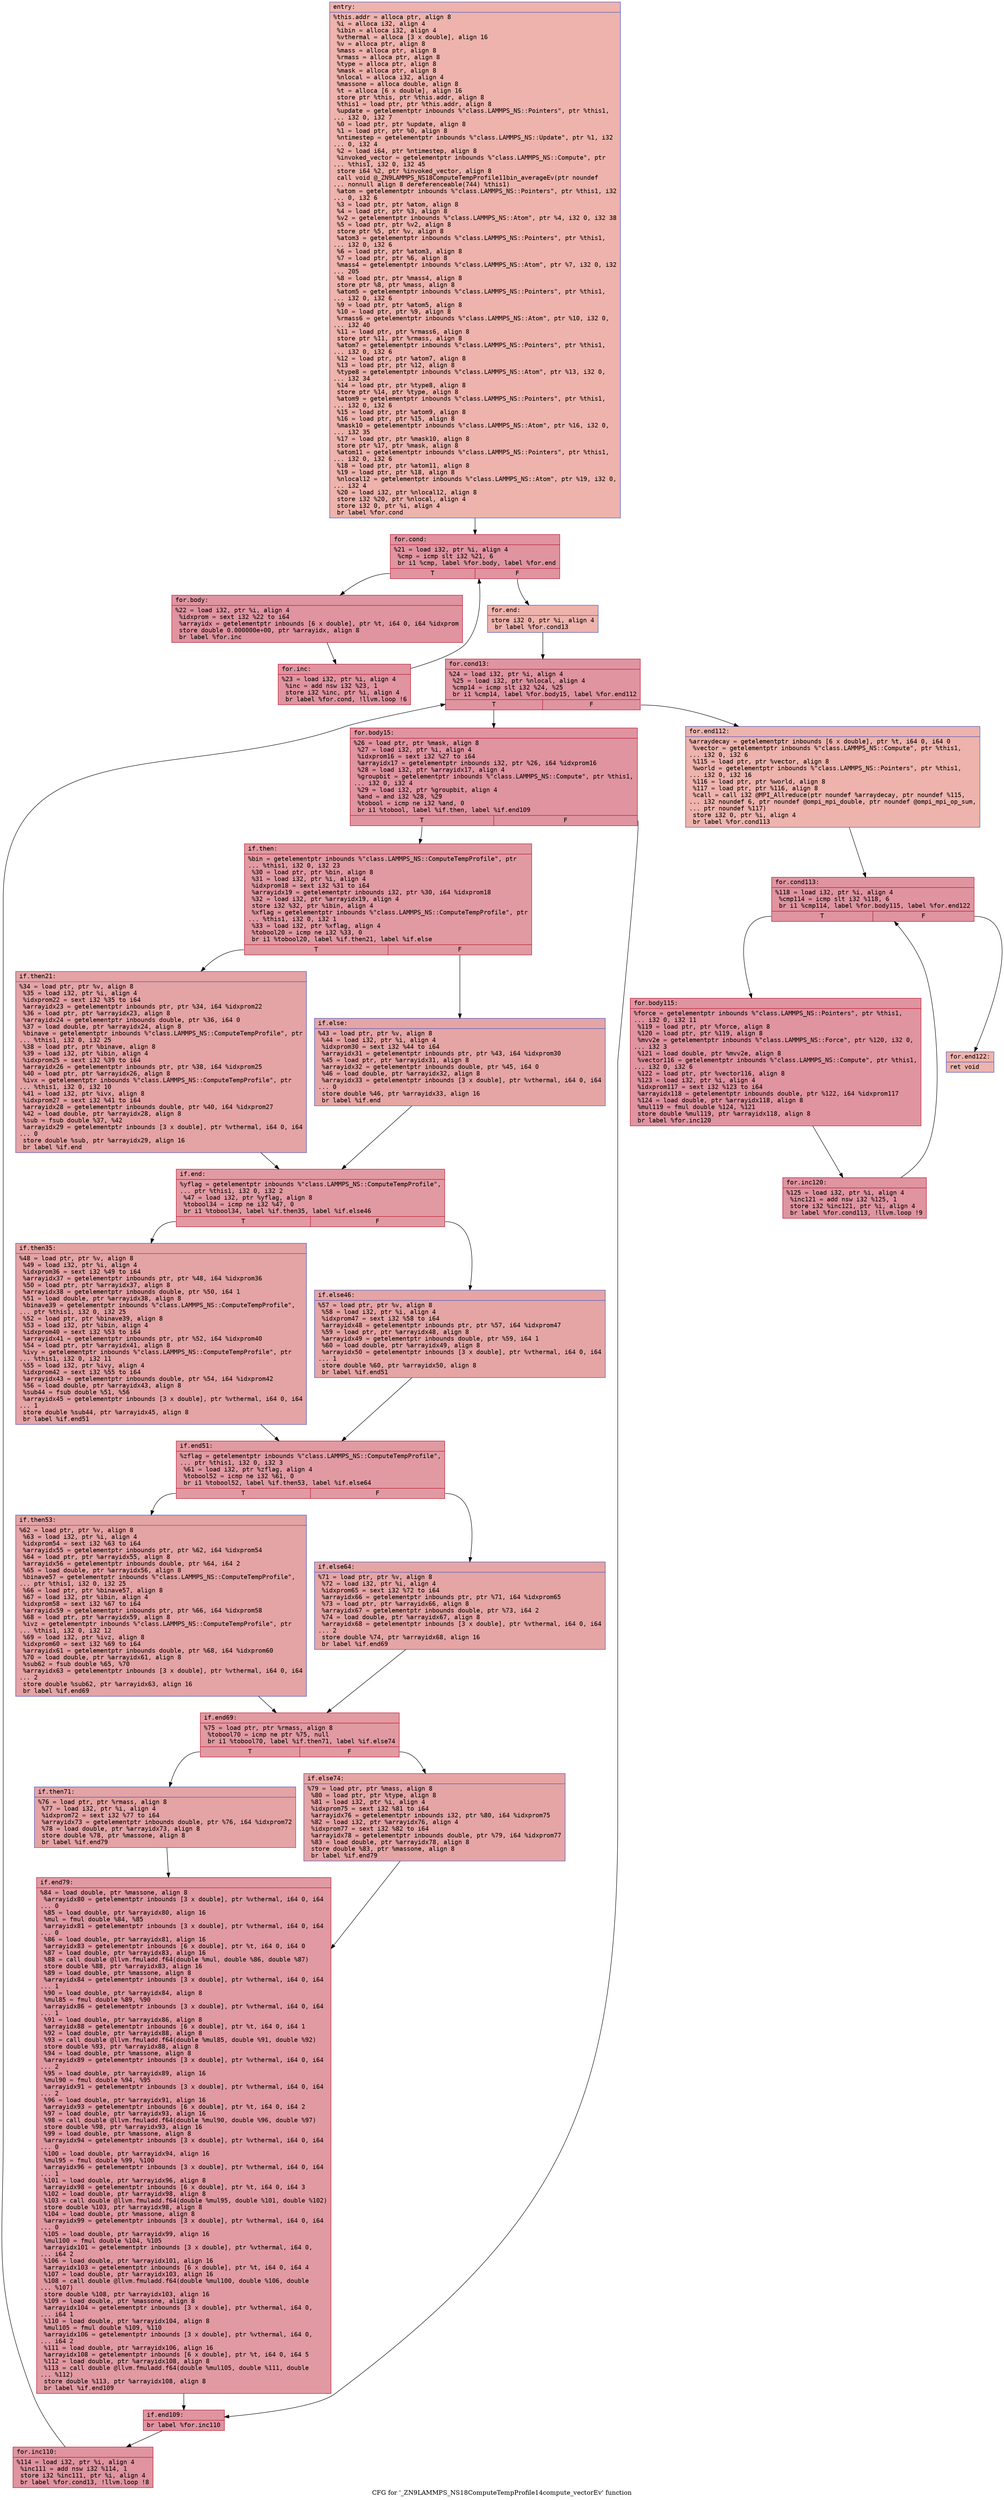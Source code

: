 digraph "CFG for '_ZN9LAMMPS_NS18ComputeTempProfile14compute_vectorEv' function" {
	label="CFG for '_ZN9LAMMPS_NS18ComputeTempProfile14compute_vectorEv' function";

	Node0x5623987a1340 [shape=record,color="#3d50c3ff", style=filled, fillcolor="#d6524470" fontname="Courier",label="{entry:\l|  %this.addr = alloca ptr, align 8\l  %i = alloca i32, align 4\l  %ibin = alloca i32, align 4\l  %vthermal = alloca [3 x double], align 16\l  %v = alloca ptr, align 8\l  %mass = alloca ptr, align 8\l  %rmass = alloca ptr, align 8\l  %type = alloca ptr, align 8\l  %mask = alloca ptr, align 8\l  %nlocal = alloca i32, align 4\l  %massone = alloca double, align 8\l  %t = alloca [6 x double], align 16\l  store ptr %this, ptr %this.addr, align 8\l  %this1 = load ptr, ptr %this.addr, align 8\l  %update = getelementptr inbounds %\"class.LAMMPS_NS::Pointers\", ptr %this1,\l... i32 0, i32 7\l  %0 = load ptr, ptr %update, align 8\l  %1 = load ptr, ptr %0, align 8\l  %ntimestep = getelementptr inbounds %\"class.LAMMPS_NS::Update\", ptr %1, i32\l... 0, i32 4\l  %2 = load i64, ptr %ntimestep, align 8\l  %invoked_vector = getelementptr inbounds %\"class.LAMMPS_NS::Compute\", ptr\l... %this1, i32 0, i32 45\l  store i64 %2, ptr %invoked_vector, align 8\l  call void @_ZN9LAMMPS_NS18ComputeTempProfile11bin_averageEv(ptr noundef\l... nonnull align 8 dereferenceable(744) %this1)\l  %atom = getelementptr inbounds %\"class.LAMMPS_NS::Pointers\", ptr %this1, i32\l... 0, i32 6\l  %3 = load ptr, ptr %atom, align 8\l  %4 = load ptr, ptr %3, align 8\l  %v2 = getelementptr inbounds %\"class.LAMMPS_NS::Atom\", ptr %4, i32 0, i32 38\l  %5 = load ptr, ptr %v2, align 8\l  store ptr %5, ptr %v, align 8\l  %atom3 = getelementptr inbounds %\"class.LAMMPS_NS::Pointers\", ptr %this1,\l... i32 0, i32 6\l  %6 = load ptr, ptr %atom3, align 8\l  %7 = load ptr, ptr %6, align 8\l  %mass4 = getelementptr inbounds %\"class.LAMMPS_NS::Atom\", ptr %7, i32 0, i32\l... 205\l  %8 = load ptr, ptr %mass4, align 8\l  store ptr %8, ptr %mass, align 8\l  %atom5 = getelementptr inbounds %\"class.LAMMPS_NS::Pointers\", ptr %this1,\l... i32 0, i32 6\l  %9 = load ptr, ptr %atom5, align 8\l  %10 = load ptr, ptr %9, align 8\l  %rmass6 = getelementptr inbounds %\"class.LAMMPS_NS::Atom\", ptr %10, i32 0,\l... i32 40\l  %11 = load ptr, ptr %rmass6, align 8\l  store ptr %11, ptr %rmass, align 8\l  %atom7 = getelementptr inbounds %\"class.LAMMPS_NS::Pointers\", ptr %this1,\l... i32 0, i32 6\l  %12 = load ptr, ptr %atom7, align 8\l  %13 = load ptr, ptr %12, align 8\l  %type8 = getelementptr inbounds %\"class.LAMMPS_NS::Atom\", ptr %13, i32 0,\l... i32 34\l  %14 = load ptr, ptr %type8, align 8\l  store ptr %14, ptr %type, align 8\l  %atom9 = getelementptr inbounds %\"class.LAMMPS_NS::Pointers\", ptr %this1,\l... i32 0, i32 6\l  %15 = load ptr, ptr %atom9, align 8\l  %16 = load ptr, ptr %15, align 8\l  %mask10 = getelementptr inbounds %\"class.LAMMPS_NS::Atom\", ptr %16, i32 0,\l... i32 35\l  %17 = load ptr, ptr %mask10, align 8\l  store ptr %17, ptr %mask, align 8\l  %atom11 = getelementptr inbounds %\"class.LAMMPS_NS::Pointers\", ptr %this1,\l... i32 0, i32 6\l  %18 = load ptr, ptr %atom11, align 8\l  %19 = load ptr, ptr %18, align 8\l  %nlocal12 = getelementptr inbounds %\"class.LAMMPS_NS::Atom\", ptr %19, i32 0,\l... i32 4\l  %20 = load i32, ptr %nlocal12, align 8\l  store i32 %20, ptr %nlocal, align 4\l  store i32 0, ptr %i, align 4\l  br label %for.cond\l}"];
	Node0x5623987a1340 -> Node0x5623987ae130[tooltip="entry -> for.cond\nProbability 100.00%" ];
	Node0x5623987ae130 [shape=record,color="#b70d28ff", style=filled, fillcolor="#b70d2870" fontname="Courier",label="{for.cond:\l|  %21 = load i32, ptr %i, align 4\l  %cmp = icmp slt i32 %21, 6\l  br i1 %cmp, label %for.body, label %for.end\l|{<s0>T|<s1>F}}"];
	Node0x5623987ae130:s0 -> Node0x5623987ae350[tooltip="for.cond -> for.body\nProbability 96.88%" ];
	Node0x5623987ae130:s1 -> Node0x5623987ae3d0[tooltip="for.cond -> for.end\nProbability 3.12%" ];
	Node0x5623987ae350 [shape=record,color="#b70d28ff", style=filled, fillcolor="#b70d2870" fontname="Courier",label="{for.body:\l|  %22 = load i32, ptr %i, align 4\l  %idxprom = sext i32 %22 to i64\l  %arrayidx = getelementptr inbounds [6 x double], ptr %t, i64 0, i64 %idxprom\l  store double 0.000000e+00, ptr %arrayidx, align 8\l  br label %for.inc\l}"];
	Node0x5623987ae350 -> Node0x5623987ae790[tooltip="for.body -> for.inc\nProbability 100.00%" ];
	Node0x5623987ae790 [shape=record,color="#b70d28ff", style=filled, fillcolor="#b70d2870" fontname="Courier",label="{for.inc:\l|  %23 = load i32, ptr %i, align 4\l  %inc = add nsw i32 %23, 1\l  store i32 %inc, ptr %i, align 4\l  br label %for.cond, !llvm.loop !6\l}"];
	Node0x5623987ae790 -> Node0x5623987ae130[tooltip="for.inc -> for.cond\nProbability 100.00%" ];
	Node0x5623987ae3d0 [shape=record,color="#3d50c3ff", style=filled, fillcolor="#d6524470" fontname="Courier",label="{for.end:\l|  store i32 0, ptr %i, align 4\l  br label %for.cond13\l}"];
	Node0x5623987ae3d0 -> Node0x5623987aec20[tooltip="for.end -> for.cond13\nProbability 100.00%" ];
	Node0x5623987aec20 [shape=record,color="#b70d28ff", style=filled, fillcolor="#b70d2870" fontname="Courier",label="{for.cond13:\l|  %24 = load i32, ptr %i, align 4\l  %25 = load i32, ptr %nlocal, align 4\l  %cmp14 = icmp slt i32 %24, %25\l  br i1 %cmp14, label %for.body15, label %for.end112\l|{<s0>T|<s1>F}}"];
	Node0x5623987aec20:s0 -> Node0x5623987aeec0[tooltip="for.cond13 -> for.body15\nProbability 96.88%" ];
	Node0x5623987aec20:s1 -> Node0x5623987aef40[tooltip="for.cond13 -> for.end112\nProbability 3.12%" ];
	Node0x5623987aeec0 [shape=record,color="#b70d28ff", style=filled, fillcolor="#b70d2870" fontname="Courier",label="{for.body15:\l|  %26 = load ptr, ptr %mask, align 8\l  %27 = load i32, ptr %i, align 4\l  %idxprom16 = sext i32 %27 to i64\l  %arrayidx17 = getelementptr inbounds i32, ptr %26, i64 %idxprom16\l  %28 = load i32, ptr %arrayidx17, align 4\l  %groupbit = getelementptr inbounds %\"class.LAMMPS_NS::Compute\", ptr %this1,\l... i32 0, i32 4\l  %29 = load i32, ptr %groupbit, align 4\l  %and = and i32 %28, %29\l  %tobool = icmp ne i32 %and, 0\l  br i1 %tobool, label %if.then, label %if.end109\l|{<s0>T|<s1>F}}"];
	Node0x5623987aeec0:s0 -> Node0x5623987af630[tooltip="for.body15 -> if.then\nProbability 62.50%" ];
	Node0x5623987aeec0:s1 -> Node0x5623987af6a0[tooltip="for.body15 -> if.end109\nProbability 37.50%" ];
	Node0x5623987af630 [shape=record,color="#b70d28ff", style=filled, fillcolor="#bb1b2c70" fontname="Courier",label="{if.then:\l|  %bin = getelementptr inbounds %\"class.LAMMPS_NS::ComputeTempProfile\", ptr\l... %this1, i32 0, i32 23\l  %30 = load ptr, ptr %bin, align 8\l  %31 = load i32, ptr %i, align 4\l  %idxprom18 = sext i32 %31 to i64\l  %arrayidx19 = getelementptr inbounds i32, ptr %30, i64 %idxprom18\l  %32 = load i32, ptr %arrayidx19, align 4\l  store i32 %32, ptr %ibin, align 4\l  %xflag = getelementptr inbounds %\"class.LAMMPS_NS::ComputeTempProfile\", ptr\l... %this1, i32 0, i32 1\l  %33 = load i32, ptr %xflag, align 4\l  %tobool20 = icmp ne i32 %33, 0\l  br i1 %tobool20, label %if.then21, label %if.else\l|{<s0>T|<s1>F}}"];
	Node0x5623987af630:s0 -> Node0x5623987b0480[tooltip="if.then -> if.then21\nProbability 62.50%" ];
	Node0x5623987af630:s1 -> Node0x5623987b0500[tooltip="if.then -> if.else\nProbability 37.50%" ];
	Node0x5623987b0480 [shape=record,color="#3d50c3ff", style=filled, fillcolor="#c32e3170" fontname="Courier",label="{if.then21:\l|  %34 = load ptr, ptr %v, align 8\l  %35 = load i32, ptr %i, align 4\l  %idxprom22 = sext i32 %35 to i64\l  %arrayidx23 = getelementptr inbounds ptr, ptr %34, i64 %idxprom22\l  %36 = load ptr, ptr %arrayidx23, align 8\l  %arrayidx24 = getelementptr inbounds double, ptr %36, i64 0\l  %37 = load double, ptr %arrayidx24, align 8\l  %binave = getelementptr inbounds %\"class.LAMMPS_NS::ComputeTempProfile\", ptr\l... %this1, i32 0, i32 25\l  %38 = load ptr, ptr %binave, align 8\l  %39 = load i32, ptr %ibin, align 4\l  %idxprom25 = sext i32 %39 to i64\l  %arrayidx26 = getelementptr inbounds ptr, ptr %38, i64 %idxprom25\l  %40 = load ptr, ptr %arrayidx26, align 8\l  %ivx = getelementptr inbounds %\"class.LAMMPS_NS::ComputeTempProfile\", ptr\l... %this1, i32 0, i32 10\l  %41 = load i32, ptr %ivx, align 8\l  %idxprom27 = sext i32 %41 to i64\l  %arrayidx28 = getelementptr inbounds double, ptr %40, i64 %idxprom27\l  %42 = load double, ptr %arrayidx28, align 8\l  %sub = fsub double %37, %42\l  %arrayidx29 = getelementptr inbounds [3 x double], ptr %vthermal, i64 0, i64\l... 0\l  store double %sub, ptr %arrayidx29, align 16\l  br label %if.end\l}"];
	Node0x5623987b0480 -> Node0x5623987b13c0[tooltip="if.then21 -> if.end\nProbability 100.00%" ];
	Node0x5623987b0500 [shape=record,color="#3d50c3ff", style=filled, fillcolor="#c5333470" fontname="Courier",label="{if.else:\l|  %43 = load ptr, ptr %v, align 8\l  %44 = load i32, ptr %i, align 4\l  %idxprom30 = sext i32 %44 to i64\l  %arrayidx31 = getelementptr inbounds ptr, ptr %43, i64 %idxprom30\l  %45 = load ptr, ptr %arrayidx31, align 8\l  %arrayidx32 = getelementptr inbounds double, ptr %45, i64 0\l  %46 = load double, ptr %arrayidx32, align 8\l  %arrayidx33 = getelementptr inbounds [3 x double], ptr %vthermal, i64 0, i64\l... 0\l  store double %46, ptr %arrayidx33, align 16\l  br label %if.end\l}"];
	Node0x5623987b0500 -> Node0x5623987b13c0[tooltip="if.else -> if.end\nProbability 100.00%" ];
	Node0x5623987b13c0 [shape=record,color="#b70d28ff", style=filled, fillcolor="#bb1b2c70" fontname="Courier",label="{if.end:\l|  %yflag = getelementptr inbounds %\"class.LAMMPS_NS::ComputeTempProfile\",\l... ptr %this1, i32 0, i32 2\l  %47 = load i32, ptr %yflag, align 8\l  %tobool34 = icmp ne i32 %47, 0\l  br i1 %tobool34, label %if.then35, label %if.else46\l|{<s0>T|<s1>F}}"];
	Node0x5623987b13c0:s0 -> Node0x5623987b2510[tooltip="if.end -> if.then35\nProbability 62.50%" ];
	Node0x5623987b13c0:s1 -> Node0x5623987b2590[tooltip="if.end -> if.else46\nProbability 37.50%" ];
	Node0x5623987b2510 [shape=record,color="#3d50c3ff", style=filled, fillcolor="#c32e3170" fontname="Courier",label="{if.then35:\l|  %48 = load ptr, ptr %v, align 8\l  %49 = load i32, ptr %i, align 4\l  %idxprom36 = sext i32 %49 to i64\l  %arrayidx37 = getelementptr inbounds ptr, ptr %48, i64 %idxprom36\l  %50 = load ptr, ptr %arrayidx37, align 8\l  %arrayidx38 = getelementptr inbounds double, ptr %50, i64 1\l  %51 = load double, ptr %arrayidx38, align 8\l  %binave39 = getelementptr inbounds %\"class.LAMMPS_NS::ComputeTempProfile\",\l... ptr %this1, i32 0, i32 25\l  %52 = load ptr, ptr %binave39, align 8\l  %53 = load i32, ptr %ibin, align 4\l  %idxprom40 = sext i32 %53 to i64\l  %arrayidx41 = getelementptr inbounds ptr, ptr %52, i64 %idxprom40\l  %54 = load ptr, ptr %arrayidx41, align 8\l  %ivy = getelementptr inbounds %\"class.LAMMPS_NS::ComputeTempProfile\", ptr\l... %this1, i32 0, i32 11\l  %55 = load i32, ptr %ivy, align 4\l  %idxprom42 = sext i32 %55 to i64\l  %arrayidx43 = getelementptr inbounds double, ptr %54, i64 %idxprom42\l  %56 = load double, ptr %arrayidx43, align 8\l  %sub44 = fsub double %51, %56\l  %arrayidx45 = getelementptr inbounds [3 x double], ptr %vthermal, i64 0, i64\l... 1\l  store double %sub44, ptr %arrayidx45, align 8\l  br label %if.end51\l}"];
	Node0x5623987b2510 -> Node0x5623987b3470[tooltip="if.then35 -> if.end51\nProbability 100.00%" ];
	Node0x5623987b2590 [shape=record,color="#3d50c3ff", style=filled, fillcolor="#c5333470" fontname="Courier",label="{if.else46:\l|  %57 = load ptr, ptr %v, align 8\l  %58 = load i32, ptr %i, align 4\l  %idxprom47 = sext i32 %58 to i64\l  %arrayidx48 = getelementptr inbounds ptr, ptr %57, i64 %idxprom47\l  %59 = load ptr, ptr %arrayidx48, align 8\l  %arrayidx49 = getelementptr inbounds double, ptr %59, i64 1\l  %60 = load double, ptr %arrayidx49, align 8\l  %arrayidx50 = getelementptr inbounds [3 x double], ptr %vthermal, i64 0, i64\l... 1\l  store double %60, ptr %arrayidx50, align 8\l  br label %if.end51\l}"];
	Node0x5623987b2590 -> Node0x5623987b3470[tooltip="if.else46 -> if.end51\nProbability 100.00%" ];
	Node0x5623987b3470 [shape=record,color="#b70d28ff", style=filled, fillcolor="#bb1b2c70" fontname="Courier",label="{if.end51:\l|  %zflag = getelementptr inbounds %\"class.LAMMPS_NS::ComputeTempProfile\",\l... ptr %this1, i32 0, i32 3\l  %61 = load i32, ptr %zflag, align 4\l  %tobool52 = icmp ne i32 %61, 0\l  br i1 %tobool52, label %if.then53, label %if.else64\l|{<s0>T|<s1>F}}"];
	Node0x5623987b3470:s0 -> Node0x5623987b3dc0[tooltip="if.end51 -> if.then53\nProbability 62.50%" ];
	Node0x5623987b3470:s1 -> Node0x5623987b3e40[tooltip="if.end51 -> if.else64\nProbability 37.50%" ];
	Node0x5623987b3dc0 [shape=record,color="#3d50c3ff", style=filled, fillcolor="#c32e3170" fontname="Courier",label="{if.then53:\l|  %62 = load ptr, ptr %v, align 8\l  %63 = load i32, ptr %i, align 4\l  %idxprom54 = sext i32 %63 to i64\l  %arrayidx55 = getelementptr inbounds ptr, ptr %62, i64 %idxprom54\l  %64 = load ptr, ptr %arrayidx55, align 8\l  %arrayidx56 = getelementptr inbounds double, ptr %64, i64 2\l  %65 = load double, ptr %arrayidx56, align 8\l  %binave57 = getelementptr inbounds %\"class.LAMMPS_NS::ComputeTempProfile\",\l... ptr %this1, i32 0, i32 25\l  %66 = load ptr, ptr %binave57, align 8\l  %67 = load i32, ptr %ibin, align 4\l  %idxprom58 = sext i32 %67 to i64\l  %arrayidx59 = getelementptr inbounds ptr, ptr %66, i64 %idxprom58\l  %68 = load ptr, ptr %arrayidx59, align 8\l  %ivz = getelementptr inbounds %\"class.LAMMPS_NS::ComputeTempProfile\", ptr\l... %this1, i32 0, i32 12\l  %69 = load i32, ptr %ivz, align 8\l  %idxprom60 = sext i32 %69 to i64\l  %arrayidx61 = getelementptr inbounds double, ptr %68, i64 %idxprom60\l  %70 = load double, ptr %arrayidx61, align 8\l  %sub62 = fsub double %65, %70\l  %arrayidx63 = getelementptr inbounds [3 x double], ptr %vthermal, i64 0, i64\l... 2\l  store double %sub62, ptr %arrayidx63, align 16\l  br label %if.end69\l}"];
	Node0x5623987b3dc0 -> Node0x5623987b5320[tooltip="if.then53 -> if.end69\nProbability 100.00%" ];
	Node0x5623987b3e40 [shape=record,color="#3d50c3ff", style=filled, fillcolor="#c5333470" fontname="Courier",label="{if.else64:\l|  %71 = load ptr, ptr %v, align 8\l  %72 = load i32, ptr %i, align 4\l  %idxprom65 = sext i32 %72 to i64\l  %arrayidx66 = getelementptr inbounds ptr, ptr %71, i64 %idxprom65\l  %73 = load ptr, ptr %arrayidx66, align 8\l  %arrayidx67 = getelementptr inbounds double, ptr %73, i64 2\l  %74 = load double, ptr %arrayidx67, align 8\l  %arrayidx68 = getelementptr inbounds [3 x double], ptr %vthermal, i64 0, i64\l... 2\l  store double %74, ptr %arrayidx68, align 16\l  br label %if.end69\l}"];
	Node0x5623987b3e40 -> Node0x5623987b5320[tooltip="if.else64 -> if.end69\nProbability 100.00%" ];
	Node0x5623987b5320 [shape=record,color="#b70d28ff", style=filled, fillcolor="#bb1b2c70" fontname="Courier",label="{if.end69:\l|  %75 = load ptr, ptr %rmass, align 8\l  %tobool70 = icmp ne ptr %75, null\l  br i1 %tobool70, label %if.then71, label %if.else74\l|{<s0>T|<s1>F}}"];
	Node0x5623987b5320:s0 -> Node0x5623987b5b90[tooltip="if.end69 -> if.then71\nProbability 62.50%" ];
	Node0x5623987b5320:s1 -> Node0x5623987b5c10[tooltip="if.end69 -> if.else74\nProbability 37.50%" ];
	Node0x5623987b5b90 [shape=record,color="#3d50c3ff", style=filled, fillcolor="#c32e3170" fontname="Courier",label="{if.then71:\l|  %76 = load ptr, ptr %rmass, align 8\l  %77 = load i32, ptr %i, align 4\l  %idxprom72 = sext i32 %77 to i64\l  %arrayidx73 = getelementptr inbounds double, ptr %76, i64 %idxprom72\l  %78 = load double, ptr %arrayidx73, align 8\l  store double %78, ptr %massone, align 8\l  br label %if.end79\l}"];
	Node0x5623987b5b90 -> Node0x5623987b60d0[tooltip="if.then71 -> if.end79\nProbability 100.00%" ];
	Node0x5623987b5c10 [shape=record,color="#3d50c3ff", style=filled, fillcolor="#c5333470" fontname="Courier",label="{if.else74:\l|  %79 = load ptr, ptr %mass, align 8\l  %80 = load ptr, ptr %type, align 8\l  %81 = load i32, ptr %i, align 4\l  %idxprom75 = sext i32 %81 to i64\l  %arrayidx76 = getelementptr inbounds i32, ptr %80, i64 %idxprom75\l  %82 = load i32, ptr %arrayidx76, align 4\l  %idxprom77 = sext i32 %82 to i64\l  %arrayidx78 = getelementptr inbounds double, ptr %79, i64 %idxprom77\l  %83 = load double, ptr %arrayidx78, align 8\l  store double %83, ptr %massone, align 8\l  br label %if.end79\l}"];
	Node0x5623987b5c10 -> Node0x5623987b60d0[tooltip="if.else74 -> if.end79\nProbability 100.00%" ];
	Node0x5623987b60d0 [shape=record,color="#b70d28ff", style=filled, fillcolor="#bb1b2c70" fontname="Courier",label="{if.end79:\l|  %84 = load double, ptr %massone, align 8\l  %arrayidx80 = getelementptr inbounds [3 x double], ptr %vthermal, i64 0, i64\l... 0\l  %85 = load double, ptr %arrayidx80, align 16\l  %mul = fmul double %84, %85\l  %arrayidx81 = getelementptr inbounds [3 x double], ptr %vthermal, i64 0, i64\l... 0\l  %86 = load double, ptr %arrayidx81, align 16\l  %arrayidx83 = getelementptr inbounds [6 x double], ptr %t, i64 0, i64 0\l  %87 = load double, ptr %arrayidx83, align 16\l  %88 = call double @llvm.fmuladd.f64(double %mul, double %86, double %87)\l  store double %88, ptr %arrayidx83, align 16\l  %89 = load double, ptr %massone, align 8\l  %arrayidx84 = getelementptr inbounds [3 x double], ptr %vthermal, i64 0, i64\l... 1\l  %90 = load double, ptr %arrayidx84, align 8\l  %mul85 = fmul double %89, %90\l  %arrayidx86 = getelementptr inbounds [3 x double], ptr %vthermal, i64 0, i64\l... 1\l  %91 = load double, ptr %arrayidx86, align 8\l  %arrayidx88 = getelementptr inbounds [6 x double], ptr %t, i64 0, i64 1\l  %92 = load double, ptr %arrayidx88, align 8\l  %93 = call double @llvm.fmuladd.f64(double %mul85, double %91, double %92)\l  store double %93, ptr %arrayidx88, align 8\l  %94 = load double, ptr %massone, align 8\l  %arrayidx89 = getelementptr inbounds [3 x double], ptr %vthermal, i64 0, i64\l... 2\l  %95 = load double, ptr %arrayidx89, align 16\l  %mul90 = fmul double %94, %95\l  %arrayidx91 = getelementptr inbounds [3 x double], ptr %vthermal, i64 0, i64\l... 2\l  %96 = load double, ptr %arrayidx91, align 16\l  %arrayidx93 = getelementptr inbounds [6 x double], ptr %t, i64 0, i64 2\l  %97 = load double, ptr %arrayidx93, align 16\l  %98 = call double @llvm.fmuladd.f64(double %mul90, double %96, double %97)\l  store double %98, ptr %arrayidx93, align 16\l  %99 = load double, ptr %massone, align 8\l  %arrayidx94 = getelementptr inbounds [3 x double], ptr %vthermal, i64 0, i64\l... 0\l  %100 = load double, ptr %arrayidx94, align 16\l  %mul95 = fmul double %99, %100\l  %arrayidx96 = getelementptr inbounds [3 x double], ptr %vthermal, i64 0, i64\l... 1\l  %101 = load double, ptr %arrayidx96, align 8\l  %arrayidx98 = getelementptr inbounds [6 x double], ptr %t, i64 0, i64 3\l  %102 = load double, ptr %arrayidx98, align 8\l  %103 = call double @llvm.fmuladd.f64(double %mul95, double %101, double %102)\l  store double %103, ptr %arrayidx98, align 8\l  %104 = load double, ptr %massone, align 8\l  %arrayidx99 = getelementptr inbounds [3 x double], ptr %vthermal, i64 0, i64\l... 0\l  %105 = load double, ptr %arrayidx99, align 16\l  %mul100 = fmul double %104, %105\l  %arrayidx101 = getelementptr inbounds [3 x double], ptr %vthermal, i64 0,\l... i64 2\l  %106 = load double, ptr %arrayidx101, align 16\l  %arrayidx103 = getelementptr inbounds [6 x double], ptr %t, i64 0, i64 4\l  %107 = load double, ptr %arrayidx103, align 16\l  %108 = call double @llvm.fmuladd.f64(double %mul100, double %106, double\l... %107)\l  store double %108, ptr %arrayidx103, align 16\l  %109 = load double, ptr %massone, align 8\l  %arrayidx104 = getelementptr inbounds [3 x double], ptr %vthermal, i64 0,\l... i64 1\l  %110 = load double, ptr %arrayidx104, align 8\l  %mul105 = fmul double %109, %110\l  %arrayidx106 = getelementptr inbounds [3 x double], ptr %vthermal, i64 0,\l... i64 2\l  %111 = load double, ptr %arrayidx106, align 16\l  %arrayidx108 = getelementptr inbounds [6 x double], ptr %t, i64 0, i64 5\l  %112 = load double, ptr %arrayidx108, align 8\l  %113 = call double @llvm.fmuladd.f64(double %mul105, double %111, double\l... %112)\l  store double %113, ptr %arrayidx108, align 8\l  br label %if.end109\l}"];
	Node0x5623987b60d0 -> Node0x5623987af6a0[tooltip="if.end79 -> if.end109\nProbability 100.00%" ];
	Node0x5623987af6a0 [shape=record,color="#b70d28ff", style=filled, fillcolor="#b70d2870" fontname="Courier",label="{if.end109:\l|  br label %for.inc110\l}"];
	Node0x5623987af6a0 -> Node0x5623987b9c40[tooltip="if.end109 -> for.inc110\nProbability 100.00%" ];
	Node0x5623987b9c40 [shape=record,color="#b70d28ff", style=filled, fillcolor="#b70d2870" fontname="Courier",label="{for.inc110:\l|  %114 = load i32, ptr %i, align 4\l  %inc111 = add nsw i32 %114, 1\l  store i32 %inc111, ptr %i, align 4\l  br label %for.cond13, !llvm.loop !8\l}"];
	Node0x5623987b9c40 -> Node0x5623987aec20[tooltip="for.inc110 -> for.cond13\nProbability 100.00%" ];
	Node0x5623987aef40 [shape=record,color="#3d50c3ff", style=filled, fillcolor="#d6524470" fontname="Courier",label="{for.end112:\l|  %arraydecay = getelementptr inbounds [6 x double], ptr %t, i64 0, i64 0\l  %vector = getelementptr inbounds %\"class.LAMMPS_NS::Compute\", ptr %this1,\l... i32 0, i32 6\l  %115 = load ptr, ptr %vector, align 8\l  %world = getelementptr inbounds %\"class.LAMMPS_NS::Pointers\", ptr %this1,\l... i32 0, i32 16\l  %116 = load ptr, ptr %world, align 8\l  %117 = load ptr, ptr %116, align 8\l  %call = call i32 @MPI_Allreduce(ptr noundef %arraydecay, ptr noundef %115,\l... i32 noundef 6, ptr noundef @ompi_mpi_double, ptr noundef @ompi_mpi_op_sum,\l... ptr noundef %117)\l  store i32 0, ptr %i, align 4\l  br label %for.cond113\l}"];
	Node0x5623987aef40 -> Node0x5623987ba6f0[tooltip="for.end112 -> for.cond113\nProbability 100.00%" ];
	Node0x5623987ba6f0 [shape=record,color="#b70d28ff", style=filled, fillcolor="#b70d2870" fontname="Courier",label="{for.cond113:\l|  %118 = load i32, ptr %i, align 4\l  %cmp114 = icmp slt i32 %118, 6\l  br i1 %cmp114, label %for.body115, label %for.end122\l|{<s0>T|<s1>F}}"];
	Node0x5623987ba6f0:s0 -> Node0x5623987ba8c0[tooltip="for.cond113 -> for.body115\nProbability 96.88%" ];
	Node0x5623987ba6f0:s1 -> Node0x5623987ba940[tooltip="for.cond113 -> for.end122\nProbability 3.12%" ];
	Node0x5623987ba8c0 [shape=record,color="#b70d28ff", style=filled, fillcolor="#b70d2870" fontname="Courier",label="{for.body115:\l|  %force = getelementptr inbounds %\"class.LAMMPS_NS::Pointers\", ptr %this1,\l... i32 0, i32 11\l  %119 = load ptr, ptr %force, align 8\l  %120 = load ptr, ptr %119, align 8\l  %mvv2e = getelementptr inbounds %\"class.LAMMPS_NS::Force\", ptr %120, i32 0,\l... i32 3\l  %121 = load double, ptr %mvv2e, align 8\l  %vector116 = getelementptr inbounds %\"class.LAMMPS_NS::Compute\", ptr %this1,\l... i32 0, i32 6\l  %122 = load ptr, ptr %vector116, align 8\l  %123 = load i32, ptr %i, align 4\l  %idxprom117 = sext i32 %123 to i64\l  %arrayidx118 = getelementptr inbounds double, ptr %122, i64 %idxprom117\l  %124 = load double, ptr %arrayidx118, align 8\l  %mul119 = fmul double %124, %121\l  store double %mul119, ptr %arrayidx118, align 8\l  br label %for.inc120\l}"];
	Node0x5623987ba8c0 -> Node0x5623987bb2e0[tooltip="for.body115 -> for.inc120\nProbability 100.00%" ];
	Node0x5623987bb2e0 [shape=record,color="#b70d28ff", style=filled, fillcolor="#b70d2870" fontname="Courier",label="{for.inc120:\l|  %125 = load i32, ptr %i, align 4\l  %inc121 = add nsw i32 %125, 1\l  store i32 %inc121, ptr %i, align 4\l  br label %for.cond113, !llvm.loop !9\l}"];
	Node0x5623987bb2e0 -> Node0x5623987ba6f0[tooltip="for.inc120 -> for.cond113\nProbability 100.00%" ];
	Node0x5623987ba940 [shape=record,color="#3d50c3ff", style=filled, fillcolor="#d6524470" fontname="Courier",label="{for.end122:\l|  ret void\l}"];
}
